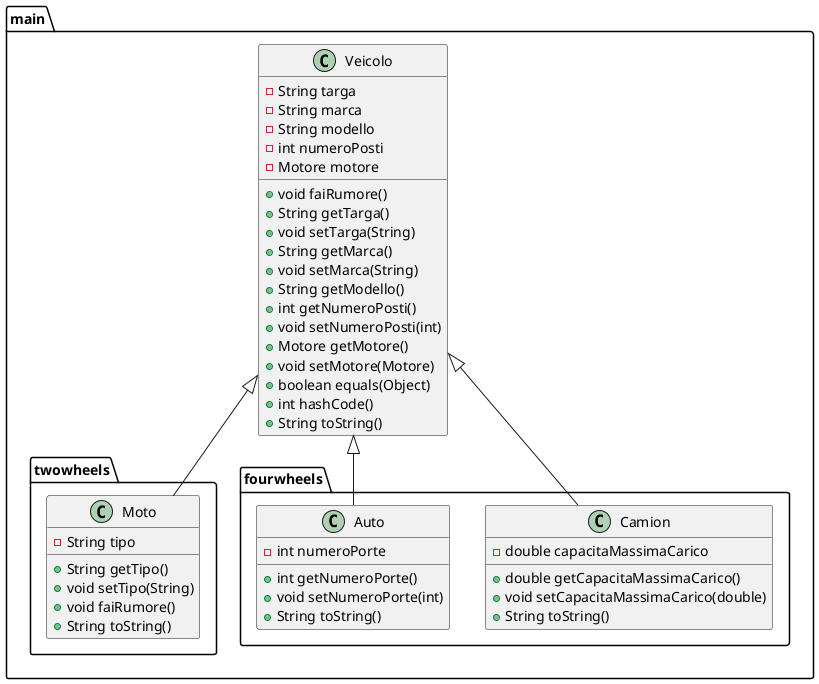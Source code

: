 @startuml
class main.twowheels.Moto {
- String tipo
+ String getTipo()
+ void setTipo(String)
+ void faiRumore()
+ String toString()
}


class main.fourwheels.Camion {
- double capacitaMassimaCarico
+ double getCapacitaMassimaCarico()
+ void setCapacitaMassimaCarico(double)
+ String toString()
}


class main.fourwheels.Auto {
- int numeroPorte
+ int getNumeroPorte()
+ void setNumeroPorte(int)
+ String toString()
}


class main.Veicolo {
- String targa
- String marca
- String modello
- int numeroPosti
- Motore motore
+ void faiRumore()
+ String getTarga()
+ void setTarga(String)
+ String getMarca()
+ void setMarca(String)
+ String getModello()
+ int getNumeroPosti()
+ void setNumeroPosti(int)
+ Motore getMotore()
+ void setMotore(Motore)
+ boolean equals(Object)
+ int hashCode()
+ String toString()
}




main.Veicolo <|-- main.twowheels.Moto
main.Veicolo <|-- main.fourwheels.Camion
main.Veicolo <|-- main.fourwheels.Auto
@enduml